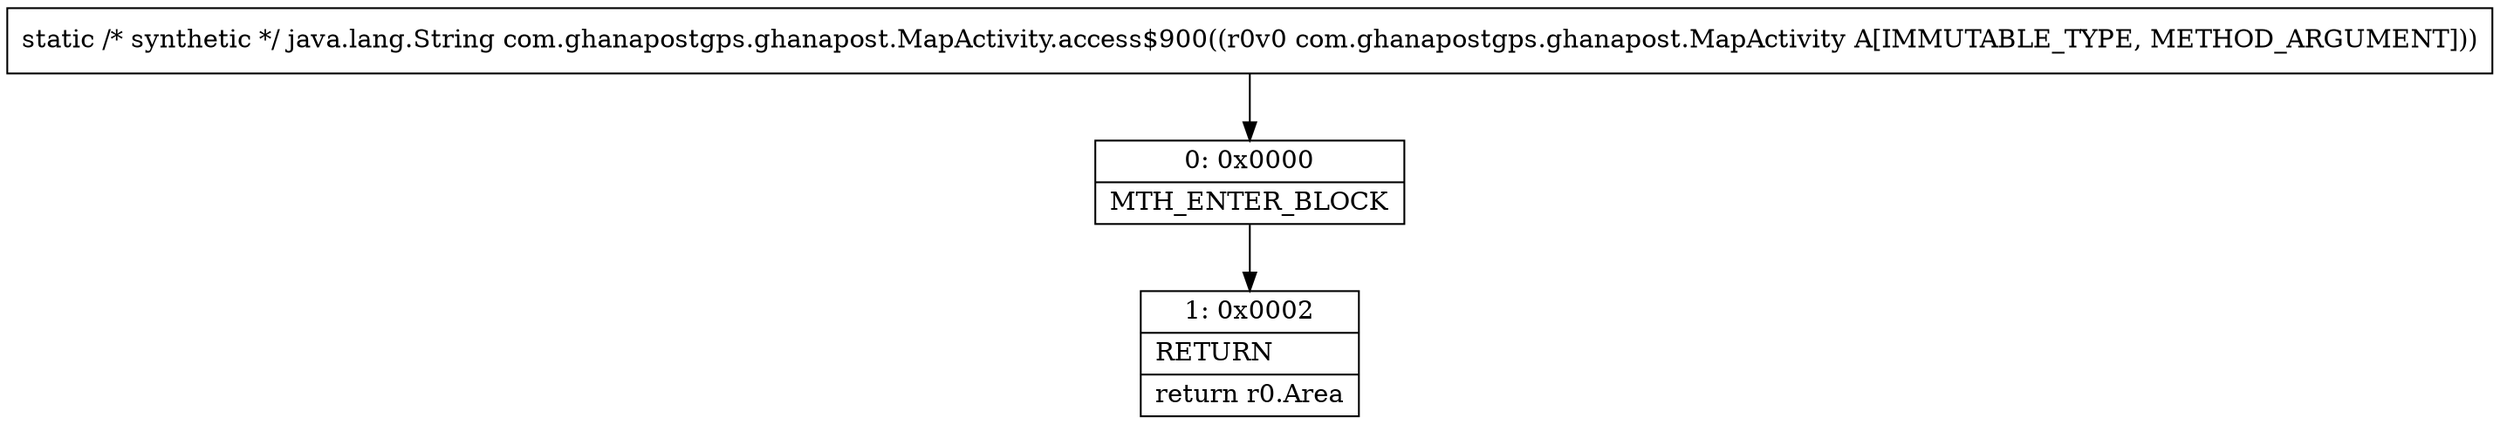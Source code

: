 digraph "CFG forcom.ghanapostgps.ghanapost.MapActivity.access$900(Lcom\/ghanapostgps\/ghanapost\/MapActivity;)Ljava\/lang\/String;" {
Node_0 [shape=record,label="{0\:\ 0x0000|MTH_ENTER_BLOCK\l}"];
Node_1 [shape=record,label="{1\:\ 0x0002|RETURN\l|return r0.Area\l}"];
MethodNode[shape=record,label="{static \/* synthetic *\/ java.lang.String com.ghanapostgps.ghanapost.MapActivity.access$900((r0v0 com.ghanapostgps.ghanapost.MapActivity A[IMMUTABLE_TYPE, METHOD_ARGUMENT])) }"];
MethodNode -> Node_0;
Node_0 -> Node_1;
}

